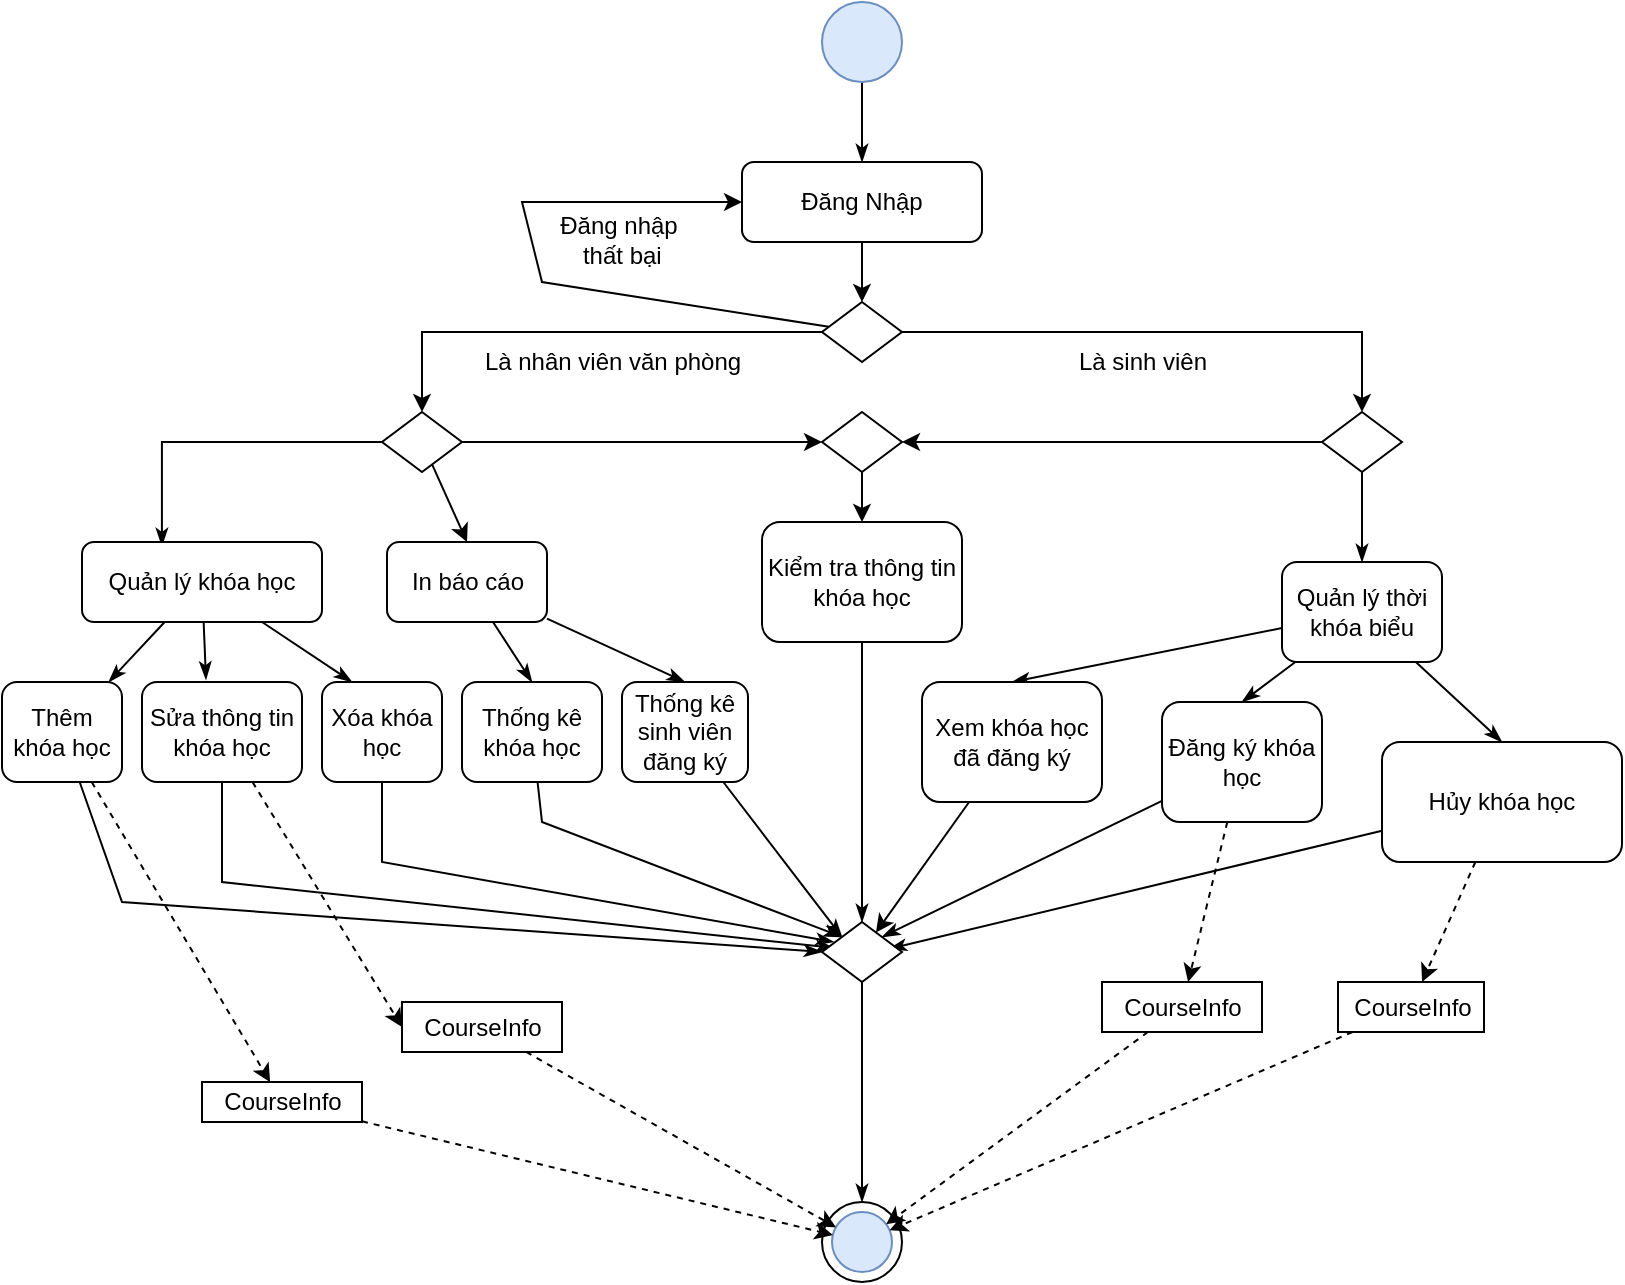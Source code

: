 <mxfile version="10.9.8" type="device"><diagram id="CzNUGVJuf8-_50hfR_A1" name="Page-1"><mxGraphModel dx="479" dy="515" grid="1" gridSize="10" guides="1" tooltips="1" connect="1" arrows="1" fold="1" page="1" pageScale="1" pageWidth="827" pageHeight="1169" math="0" shadow="0"><root><mxCell id="0"/><mxCell id="1" parent="0"/><mxCell id="C8GfTTFLxeSfqq9Jqhg8-8" value="" style="edgeStyle=orthogonalEdgeStyle;rounded=0;orthogonalLoop=1;jettySize=auto;html=1;endArrow=classicThin;endFill=1;" parent="1" source="C8GfTTFLxeSfqq9Jqhg8-1" target="C8GfTTFLxeSfqq9Jqhg8-4" edge="1"><mxGeometry relative="1" as="geometry"/></mxCell><mxCell id="C8GfTTFLxeSfqq9Jqhg8-1" value="" style="ellipse;whiteSpace=wrap;html=1;aspect=fixed;fillColor=#dae8fc;strokeColor=#6c8ebf;" parent="1" vertex="1"><mxGeometry x="420" y="40" width="40" height="40" as="geometry"/></mxCell><mxCell id="C8GfTTFLxeSfqq9Jqhg8-6" value="" style="rounded=0;orthogonalLoop=1;jettySize=auto;html=1;entryX=0.5;entryY=0;entryDx=0;entryDy=0;" parent="1" source="C8GfTTFLxeSfqq9Jqhg8-4" edge="1" target="C8GfTTFLxeSfqq9Jqhg8-9"><mxGeometry relative="1" as="geometry"><mxPoint x="440" y="180" as="targetPoint"/></mxGeometry></mxCell><mxCell id="C8GfTTFLxeSfqq9Jqhg8-4" value="Đăng Nhập" style="rounded=1;whiteSpace=wrap;html=1;direction=west;" parent="1" vertex="1"><mxGeometry x="380" y="120" width="120" height="40" as="geometry"/></mxCell><mxCell id="PZmgLr5Ni_1sjM05MTHD-2" style="edgeStyle=orthogonalEdgeStyle;rounded=0;orthogonalLoop=1;jettySize=auto;html=1;" edge="1" parent="1" source="C8GfTTFLxeSfqq9Jqhg8-9" target="PZmgLr5Ni_1sjM05MTHD-31"><mxGeometry relative="1" as="geometry"><mxPoint x="219.69" y="240.103" as="targetPoint"/></mxGeometry></mxCell><mxCell id="PZmgLr5Ni_1sjM05MTHD-35" value="Là nhân viên văn phòng" style="text;html=1;resizable=0;points=[];align=center;verticalAlign=middle;labelBackgroundColor=#ffffff;" vertex="1" connectable="0" parent="PZmgLr5Ni_1sjM05MTHD-2"><mxGeometry x="0.127" relative="1" as="geometry"><mxPoint x="29.5" y="14.5" as="offset"/></mxGeometry></mxCell><mxCell id="PZmgLr5Ni_1sjM05MTHD-3" style="edgeStyle=orthogonalEdgeStyle;rounded=0;orthogonalLoop=1;jettySize=auto;html=1;" edge="1" parent="1" source="C8GfTTFLxeSfqq9Jqhg8-9" target="PZmgLr5Ni_1sjM05MTHD-37"><mxGeometry relative="1" as="geometry"><mxPoint x="690.034" y="240.103" as="targetPoint"/></mxGeometry></mxCell><mxCell id="PZmgLr5Ni_1sjM05MTHD-38" style="edgeStyle=none;rounded=0;orthogonalLoop=1;jettySize=auto;html=1;entryX=1;entryY=0.5;entryDx=0;entryDy=0;" edge="1" parent="1" source="C8GfTTFLxeSfqq9Jqhg8-9" target="C8GfTTFLxeSfqq9Jqhg8-4"><mxGeometry relative="1" as="geometry"><mxPoint x="300" y="150" as="targetPoint"/><Array as="points"><mxPoint x="280" y="180"/><mxPoint x="270" y="140"/></Array></mxGeometry></mxCell><mxCell id="PZmgLr5Ni_1sjM05MTHD-39" value="Đăng nhập&lt;br&gt;&amp;nbsp;thất bại" style="text;html=1;resizable=0;points=[];align=center;verticalAlign=middle;labelBackgroundColor=#ffffff;" vertex="1" connectable="0" parent="PZmgLr5Ni_1sjM05MTHD-38"><mxGeometry x="-0.116" y="2" relative="1" as="geometry"><mxPoint x="24.5" y="-25.5" as="offset"/></mxGeometry></mxCell><mxCell id="C8GfTTFLxeSfqq9Jqhg8-9" value="" style="rhombus;whiteSpace=wrap;html=1;" parent="1" vertex="1"><mxGeometry x="420" y="190" width="40" height="30" as="geometry"/></mxCell><mxCell id="C8GfTTFLxeSfqq9Jqhg8-18" style="edgeStyle=elbowEdgeStyle;rounded=0;orthogonalLoop=1;jettySize=auto;elbow=vertical;html=1;entryX=0.333;entryY=0.05;entryDx=0;entryDy=0;entryPerimeter=0;endArrow=classicThin;endFill=1;" parent="1" source="PZmgLr5Ni_1sjM05MTHD-31" target="C8GfTTFLxeSfqq9Jqhg8-15" edge="1"><mxGeometry relative="1" as="geometry"><Array as="points"><mxPoint x="150" y="260"/></Array><mxPoint x="159.69" y="260.103" as="sourcePoint"/></mxGeometry></mxCell><mxCell id="PZmgLr5Ni_1sjM05MTHD-4" style="edgeStyle=orthogonalEdgeStyle;rounded=0;orthogonalLoop=1;jettySize=auto;html=1;entryX=0;entryY=0.5;entryDx=0;entryDy=0;" edge="1" parent="1" source="PZmgLr5Ni_1sjM05MTHD-31" target="PZmgLr5Ni_1sjM05MTHD-1"><mxGeometry relative="1" as="geometry"><mxPoint x="280" y="260.103" as="sourcePoint"/></mxGeometry></mxCell><mxCell id="C8GfTTFLxeSfqq9Jqhg8-44" value="" style="edgeStyle=none;rounded=0;orthogonalLoop=1;jettySize=auto;html=1;endArrow=classicThin;endFill=1;" parent="1" source="PZmgLr5Ni_1sjM05MTHD-37" target="C8GfTTFLxeSfqq9Jqhg8-43" edge="1"><mxGeometry relative="1" as="geometry"><mxPoint x="690" y="280" as="sourcePoint"/></mxGeometry></mxCell><mxCell id="PZmgLr5Ni_1sjM05MTHD-5" style="edgeStyle=orthogonalEdgeStyle;rounded=0;orthogonalLoop=1;jettySize=auto;html=1;entryX=1;entryY=0.5;entryDx=0;entryDy=0;" edge="1" parent="1" source="PZmgLr5Ni_1sjM05MTHD-37" target="PZmgLr5Ni_1sjM05MTHD-1"><mxGeometry relative="1" as="geometry"><mxPoint x="630" y="260.103" as="sourcePoint"/></mxGeometry></mxCell><mxCell id="C8GfTTFLxeSfqq9Jqhg8-17" value="" style="rounded=0;orthogonalLoop=1;jettySize=auto;elbow=vertical;html=1;endArrow=classicThin;endFill=1;" parent="1" source="C8GfTTFLxeSfqq9Jqhg8-15" target="C8GfTTFLxeSfqq9Jqhg8-16" edge="1"><mxGeometry relative="1" as="geometry"/></mxCell><mxCell id="C8GfTTFLxeSfqq9Jqhg8-21" style="edgeStyle=none;rounded=0;orthogonalLoop=1;jettySize=auto;html=1;endArrow=classicThin;endFill=1;entryX=0.4;entryY=-0.025;entryDx=0;entryDy=0;entryPerimeter=0;" parent="1" source="C8GfTTFLxeSfqq9Jqhg8-15" target="C8GfTTFLxeSfqq9Jqhg8-22" edge="1"><mxGeometry relative="1" as="geometry"><mxPoint x="140" y="388" as="targetPoint"/></mxGeometry></mxCell><mxCell id="C8GfTTFLxeSfqq9Jqhg8-26" style="edgeStyle=none;rounded=0;orthogonalLoop=1;jettySize=auto;html=1;entryX=0.25;entryY=0;entryDx=0;entryDy=0;endArrow=classicThin;endFill=1;" parent="1" source="C8GfTTFLxeSfqq9Jqhg8-15" target="C8GfTTFLxeSfqq9Jqhg8-25" edge="1"><mxGeometry relative="1" as="geometry"/></mxCell><mxCell id="C8GfTTFLxeSfqq9Jqhg8-15" value="Quản lý khóa học" style="rounded=1;whiteSpace=wrap;html=1;" parent="1" vertex="1"><mxGeometry x="50" y="310" width="120" height="40" as="geometry"/></mxCell><mxCell id="C8GfTTFLxeSfqq9Jqhg8-54" style="edgeStyle=none;rounded=0;orthogonalLoop=1;jettySize=auto;html=1;entryX=0;entryY=0.5;entryDx=0;entryDy=0;endArrow=classicThin;endFill=1;" parent="1" source="C8GfTTFLxeSfqq9Jqhg8-16" target="C8GfTTFLxeSfqq9Jqhg8-52" edge="1"><mxGeometry relative="1" as="geometry"><Array as="points"><mxPoint x="70" y="490"/></Array></mxGeometry></mxCell><mxCell id="PZmgLr5Ni_1sjM05MTHD-21" style="edgeStyle=none;rounded=0;orthogonalLoop=1;jettySize=auto;html=1;dashed=1;" edge="1" parent="1" source="C8GfTTFLxeSfqq9Jqhg8-16" target="PZmgLr5Ni_1sjM05MTHD-19"><mxGeometry relative="1" as="geometry"/></mxCell><mxCell id="C8GfTTFLxeSfqq9Jqhg8-16" value="Thêm khóa học" style="rounded=1;whiteSpace=wrap;html=1;" parent="1" vertex="1"><mxGeometry x="10" y="380" width="60" height="50" as="geometry"/></mxCell><mxCell id="C8GfTTFLxeSfqq9Jqhg8-27" style="edgeStyle=none;rounded=0;orthogonalLoop=1;jettySize=auto;html=1;entryX=0.5;entryY=0;entryDx=0;entryDy=0;endArrow=classicThin;endFill=1;" parent="1" source="C8GfTTFLxeSfqq9Jqhg8-20" target="C8GfTTFLxeSfqq9Jqhg8-24" edge="1"><mxGeometry relative="1" as="geometry"/></mxCell><mxCell id="C8GfTTFLxeSfqq9Jqhg8-29" style="edgeStyle=none;rounded=0;orthogonalLoop=1;jettySize=auto;html=1;entryX=0.5;entryY=0;entryDx=0;entryDy=0;endArrow=classicThin;endFill=1;" parent="1" source="C8GfTTFLxeSfqq9Jqhg8-20" target="C8GfTTFLxeSfqq9Jqhg8-28" edge="1"><mxGeometry relative="1" as="geometry"/></mxCell><mxCell id="C8GfTTFLxeSfqq9Jqhg8-20" value="In báo cáo" style="rounded=1;whiteSpace=wrap;html=1;" parent="1" vertex="1"><mxGeometry x="202.5" y="310" width="80" height="40" as="geometry"/></mxCell><mxCell id="C8GfTTFLxeSfqq9Jqhg8-61" style="edgeStyle=none;rounded=0;orthogonalLoop=1;jettySize=auto;html=1;entryX=0.15;entryY=0.433;entryDx=0;entryDy=0;entryPerimeter=0;endArrow=classicThin;endFill=1;" parent="1" source="C8GfTTFLxeSfqq9Jqhg8-22" target="C8GfTTFLxeSfqq9Jqhg8-52" edge="1"><mxGeometry relative="1" as="geometry"><Array as="points"><mxPoint x="120" y="480"/></Array></mxGeometry></mxCell><mxCell id="PZmgLr5Ni_1sjM05MTHD-20" style="rounded=0;orthogonalLoop=1;jettySize=auto;html=1;entryX=0;entryY=0.5;entryDx=0;entryDy=0;dashed=1;" edge="1" parent="1" source="C8GfTTFLxeSfqq9Jqhg8-22" target="PZmgLr5Ni_1sjM05MTHD-17"><mxGeometry relative="1" as="geometry"/></mxCell><mxCell id="C8GfTTFLxeSfqq9Jqhg8-22" value="Sửa thông tin khóa học" style="rounded=1;whiteSpace=wrap;html=1;" parent="1" vertex="1"><mxGeometry x="80" y="380" width="80" height="50" as="geometry"/></mxCell><mxCell id="C8GfTTFLxeSfqq9Jqhg8-63" style="edgeStyle=none;rounded=0;orthogonalLoop=1;jettySize=auto;html=1;entryX=0;entryY=0;entryDx=0;entryDy=0;endArrow=classicThin;endFill=1;" parent="1" source="C8GfTTFLxeSfqq9Jqhg8-24" target="C8GfTTFLxeSfqq9Jqhg8-52" edge="1"><mxGeometry relative="1" as="geometry"><Array as="points"><mxPoint x="280" y="450"/></Array></mxGeometry></mxCell><mxCell id="C8GfTTFLxeSfqq9Jqhg8-24" value="Thống kê khóa học" style="rounded=1;whiteSpace=wrap;html=1;" parent="1" vertex="1"><mxGeometry x="240" y="380" width="70" height="50" as="geometry"/></mxCell><mxCell id="C8GfTTFLxeSfqq9Jqhg8-62" style="edgeStyle=none;rounded=0;orthogonalLoop=1;jettySize=auto;html=1;entryX=0.15;entryY=0.333;entryDx=0;entryDy=0;entryPerimeter=0;endArrow=classicThin;endFill=1;" parent="1" source="C8GfTTFLxeSfqq9Jqhg8-25" target="C8GfTTFLxeSfqq9Jqhg8-52" edge="1"><mxGeometry relative="1" as="geometry"><Array as="points"><mxPoint x="200" y="470"/></Array></mxGeometry></mxCell><mxCell id="C8GfTTFLxeSfqq9Jqhg8-25" value="Xóa khóa học" style="rounded=1;whiteSpace=wrap;html=1;" parent="1" vertex="1"><mxGeometry x="170" y="380" width="60" height="50" as="geometry"/></mxCell><mxCell id="C8GfTTFLxeSfqq9Jqhg8-64" style="edgeStyle=none;rounded=0;orthogonalLoop=1;jettySize=auto;html=1;entryX=0;entryY=0;entryDx=0;entryDy=0;endArrow=classicThin;endFill=1;" parent="1" source="C8GfTTFLxeSfqq9Jqhg8-28" target="C8GfTTFLxeSfqq9Jqhg8-52" edge="1"><mxGeometry relative="1" as="geometry"/></mxCell><mxCell id="C8GfTTFLxeSfqq9Jqhg8-28" value="Thống kê sinh viên đăng ký" style="rounded=1;whiteSpace=wrap;html=1;" parent="1" vertex="1"><mxGeometry x="320" y="380" width="63" height="50" as="geometry"/></mxCell><mxCell id="C8GfTTFLxeSfqq9Jqhg8-53" style="edgeStyle=none;rounded=0;orthogonalLoop=1;jettySize=auto;html=1;entryX=0.5;entryY=0;entryDx=0;entryDy=0;endArrow=classicThin;endFill=1;" parent="1" source="C8GfTTFLxeSfqq9Jqhg8-36" target="C8GfTTFLxeSfqq9Jqhg8-52" edge="1"><mxGeometry relative="1" as="geometry"/></mxCell><mxCell id="C8GfTTFLxeSfqq9Jqhg8-36" value="Kiểm tra thông tin khóa học" style="rounded=1;whiteSpace=wrap;html=1;" parent="1" vertex="1"><mxGeometry x="390" y="300" width="100" height="60" as="geometry"/></mxCell><mxCell id="C8GfTTFLxeSfqq9Jqhg8-49" style="edgeStyle=none;rounded=0;orthogonalLoop=1;jettySize=auto;html=1;entryX=0.5;entryY=0;entryDx=0;entryDy=0;endArrow=classicThin;endFill=1;" parent="1" source="C8GfTTFLxeSfqq9Jqhg8-43" target="C8GfTTFLxeSfqq9Jqhg8-48" edge="1"><mxGeometry relative="1" as="geometry"/></mxCell><mxCell id="C8GfTTFLxeSfqq9Jqhg8-50" style="edgeStyle=none;rounded=0;orthogonalLoop=1;jettySize=auto;html=1;entryX=0.5;entryY=0;entryDx=0;entryDy=0;endArrow=classicThin;endFill=1;" parent="1" source="C8GfTTFLxeSfqq9Jqhg8-43" target="C8GfTTFLxeSfqq9Jqhg8-47" edge="1"><mxGeometry relative="1" as="geometry"/></mxCell><mxCell id="C8GfTTFLxeSfqq9Jqhg8-51" style="edgeStyle=none;rounded=0;orthogonalLoop=1;jettySize=auto;html=1;entryX=0.5;entryY=0;entryDx=0;entryDy=0;endArrow=classicThin;endFill=1;" parent="1" source="C8GfTTFLxeSfqq9Jqhg8-43" target="C8GfTTFLxeSfqq9Jqhg8-45" edge="1"><mxGeometry relative="1" as="geometry"/></mxCell><mxCell id="C8GfTTFLxeSfqq9Jqhg8-43" value="Quản lý thời khóa biểu" style="rounded=1;whiteSpace=wrap;html=1;" parent="1" vertex="1"><mxGeometry x="650" y="320" width="80" height="50" as="geometry"/></mxCell><mxCell id="C8GfTTFLxeSfqq9Jqhg8-66" style="edgeStyle=none;rounded=0;orthogonalLoop=1;jettySize=auto;html=1;entryX=0.833;entryY=0.45;entryDx=0;entryDy=0;entryPerimeter=0;endArrow=classicThin;endFill=1;" parent="1" source="C8GfTTFLxeSfqq9Jqhg8-45" target="C8GfTTFLxeSfqq9Jqhg8-52" edge="1"><mxGeometry relative="1" as="geometry"/></mxCell><mxCell id="PZmgLr5Ni_1sjM05MTHD-29" style="edgeStyle=none;rounded=0;orthogonalLoop=1;jettySize=auto;html=1;dashed=1;" edge="1" parent="1" source="C8GfTTFLxeSfqq9Jqhg8-45" target="PZmgLr5Ni_1sjM05MTHD-26"><mxGeometry relative="1" as="geometry"/></mxCell><mxCell id="C8GfTTFLxeSfqq9Jqhg8-45" value="Hủy khóa học" style="rounded=1;whiteSpace=wrap;html=1;" parent="1" vertex="1"><mxGeometry x="700" y="410" width="120" height="60" as="geometry"/></mxCell><mxCell id="PZmgLr5Ni_1sjM05MTHD-7" style="rounded=0;orthogonalLoop=1;jettySize=auto;html=1;" edge="1" parent="1" source="C8GfTTFLxeSfqq9Jqhg8-47" target="C8GfTTFLxeSfqq9Jqhg8-52"><mxGeometry relative="1" as="geometry"/></mxCell><mxCell id="C8GfTTFLxeSfqq9Jqhg8-47" value="Xem khóa học đã đăng ký" style="rounded=1;whiteSpace=wrap;html=1;" parent="1" vertex="1"><mxGeometry x="470" y="380" width="90" height="60" as="geometry"/></mxCell><mxCell id="C8GfTTFLxeSfqq9Jqhg8-65" style="edgeStyle=none;rounded=0;orthogonalLoop=1;jettySize=auto;html=1;entryX=1;entryY=0;entryDx=0;entryDy=0;endArrow=classicThin;endFill=1;" parent="1" source="C8GfTTFLxeSfqq9Jqhg8-48" target="C8GfTTFLxeSfqq9Jqhg8-52" edge="1"><mxGeometry relative="1" as="geometry"/></mxCell><mxCell id="PZmgLr5Ni_1sjM05MTHD-27" style="edgeStyle=none;rounded=0;orthogonalLoop=1;jettySize=auto;html=1;dashed=1;" edge="1" parent="1" source="C8GfTTFLxeSfqq9Jqhg8-48" target="PZmgLr5Ni_1sjM05MTHD-25"><mxGeometry relative="1" as="geometry"/></mxCell><mxCell id="C8GfTTFLxeSfqq9Jqhg8-48" value="Đăng ký khóa học" style="rounded=1;whiteSpace=wrap;html=1;" parent="1" vertex="1"><mxGeometry x="590" y="390" width="80" height="60" as="geometry"/></mxCell><mxCell id="C8GfTTFLxeSfqq9Jqhg8-71" style="edgeStyle=none;rounded=0;orthogonalLoop=1;jettySize=auto;html=1;entryX=0.5;entryY=0;entryDx=0;entryDy=0;endArrow=classicThin;endFill=1;" parent="1" source="C8GfTTFLxeSfqq9Jqhg8-52" target="C8GfTTFLxeSfqq9Jqhg8-68" edge="1"><mxGeometry relative="1" as="geometry"/></mxCell><mxCell id="C8GfTTFLxeSfqq9Jqhg8-52" value="" style="rhombus;whiteSpace=wrap;html=1;" parent="1" vertex="1"><mxGeometry x="420" y="500" width="40" height="30" as="geometry"/></mxCell><mxCell id="C8GfTTFLxeSfqq9Jqhg8-68" value="" style="ellipse;whiteSpace=wrap;html=1;aspect=fixed;" parent="1" vertex="1"><mxGeometry x="420" y="640" width="40" height="40" as="geometry"/></mxCell><mxCell id="C8GfTTFLxeSfqq9Jqhg8-69" value="" style="ellipse;whiteSpace=wrap;html=1;aspect=fixed;fillColor=#dae8fc;strokeColor=#6c8ebf;" parent="1" vertex="1"><mxGeometry x="425" y="645" width="30" height="30" as="geometry"/></mxCell><mxCell id="PZmgLr5Ni_1sjM05MTHD-6" style="edgeStyle=orthogonalEdgeStyle;rounded=0;orthogonalLoop=1;jettySize=auto;html=1;entryX=0.5;entryY=0;entryDx=0;entryDy=0;" edge="1" parent="1" source="PZmgLr5Ni_1sjM05MTHD-1" target="C8GfTTFLxeSfqq9Jqhg8-36"><mxGeometry relative="1" as="geometry"/></mxCell><mxCell id="PZmgLr5Ni_1sjM05MTHD-1" value="" style="rhombus;whiteSpace=wrap;html=1;" vertex="1" parent="1"><mxGeometry x="420" y="245" width="40" height="30" as="geometry"/></mxCell><mxCell id="PZmgLr5Ni_1sjM05MTHD-23" style="edgeStyle=none;rounded=0;orthogonalLoop=1;jettySize=auto;html=1;dashed=1;" edge="1" parent="1" source="PZmgLr5Ni_1sjM05MTHD-17" target="C8GfTTFLxeSfqq9Jqhg8-69"><mxGeometry relative="1" as="geometry"/></mxCell><mxCell id="PZmgLr5Ni_1sjM05MTHD-17" value="CourseInfo" style="html=1;" vertex="1" parent="1"><mxGeometry x="210" y="540" width="80" height="25" as="geometry"/></mxCell><mxCell id="PZmgLr5Ni_1sjM05MTHD-22" style="edgeStyle=none;rounded=0;orthogonalLoop=1;jettySize=auto;html=1;dashed=1;" edge="1" parent="1" source="PZmgLr5Ni_1sjM05MTHD-19" target="C8GfTTFLxeSfqq9Jqhg8-69"><mxGeometry relative="1" as="geometry"/></mxCell><mxCell id="PZmgLr5Ni_1sjM05MTHD-19" value="CourseInfo" style="html=1;" vertex="1" parent="1"><mxGeometry x="110" y="580" width="80" height="20" as="geometry"/></mxCell><mxCell id="PZmgLr5Ni_1sjM05MTHD-28" style="edgeStyle=none;rounded=0;orthogonalLoop=1;jettySize=auto;html=1;dashed=1;" edge="1" parent="1" source="PZmgLr5Ni_1sjM05MTHD-25" target="C8GfTTFLxeSfqq9Jqhg8-69"><mxGeometry relative="1" as="geometry"/></mxCell><mxCell id="PZmgLr5Ni_1sjM05MTHD-25" value="CourseInfo" style="html=1;" vertex="1" parent="1"><mxGeometry x="560" y="530" width="80" height="25" as="geometry"/></mxCell><mxCell id="PZmgLr5Ni_1sjM05MTHD-30" style="edgeStyle=none;rounded=0;orthogonalLoop=1;jettySize=auto;html=1;dashed=1;" edge="1" parent="1" source="PZmgLr5Ni_1sjM05MTHD-26" target="C8GfTTFLxeSfqq9Jqhg8-69"><mxGeometry relative="1" as="geometry"/></mxCell><mxCell id="PZmgLr5Ni_1sjM05MTHD-26" value="CourseInfo" style="html=1;" vertex="1" parent="1"><mxGeometry x="678" y="530" width="73" height="25" as="geometry"/></mxCell><mxCell id="PZmgLr5Ni_1sjM05MTHD-34" style="edgeStyle=none;rounded=0;orthogonalLoop=1;jettySize=auto;html=1;entryX=0.5;entryY=0;entryDx=0;entryDy=0;" edge="1" parent="1" source="PZmgLr5Ni_1sjM05MTHD-31" target="C8GfTTFLxeSfqq9Jqhg8-20"><mxGeometry relative="1" as="geometry"/></mxCell><mxCell id="PZmgLr5Ni_1sjM05MTHD-31" value="" style="rhombus;whiteSpace=wrap;html=1;" vertex="1" parent="1"><mxGeometry x="200" y="245" width="40" height="30" as="geometry"/></mxCell><mxCell id="PZmgLr5Ni_1sjM05MTHD-36" value="Là sinh viên" style="text;html=1;resizable=0;points=[];align=center;verticalAlign=middle;labelBackgroundColor=#ffffff;" vertex="1" connectable="0" parent="1"><mxGeometry x="550.213" y="204.776" as="geometry"><mxPoint x="29.5" y="14.5" as="offset"/></mxGeometry></mxCell><mxCell id="PZmgLr5Ni_1sjM05MTHD-37" value="" style="rhombus;whiteSpace=wrap;html=1;" vertex="1" parent="1"><mxGeometry x="670" y="245" width="40" height="30" as="geometry"/></mxCell></root></mxGraphModel></diagram></mxfile>